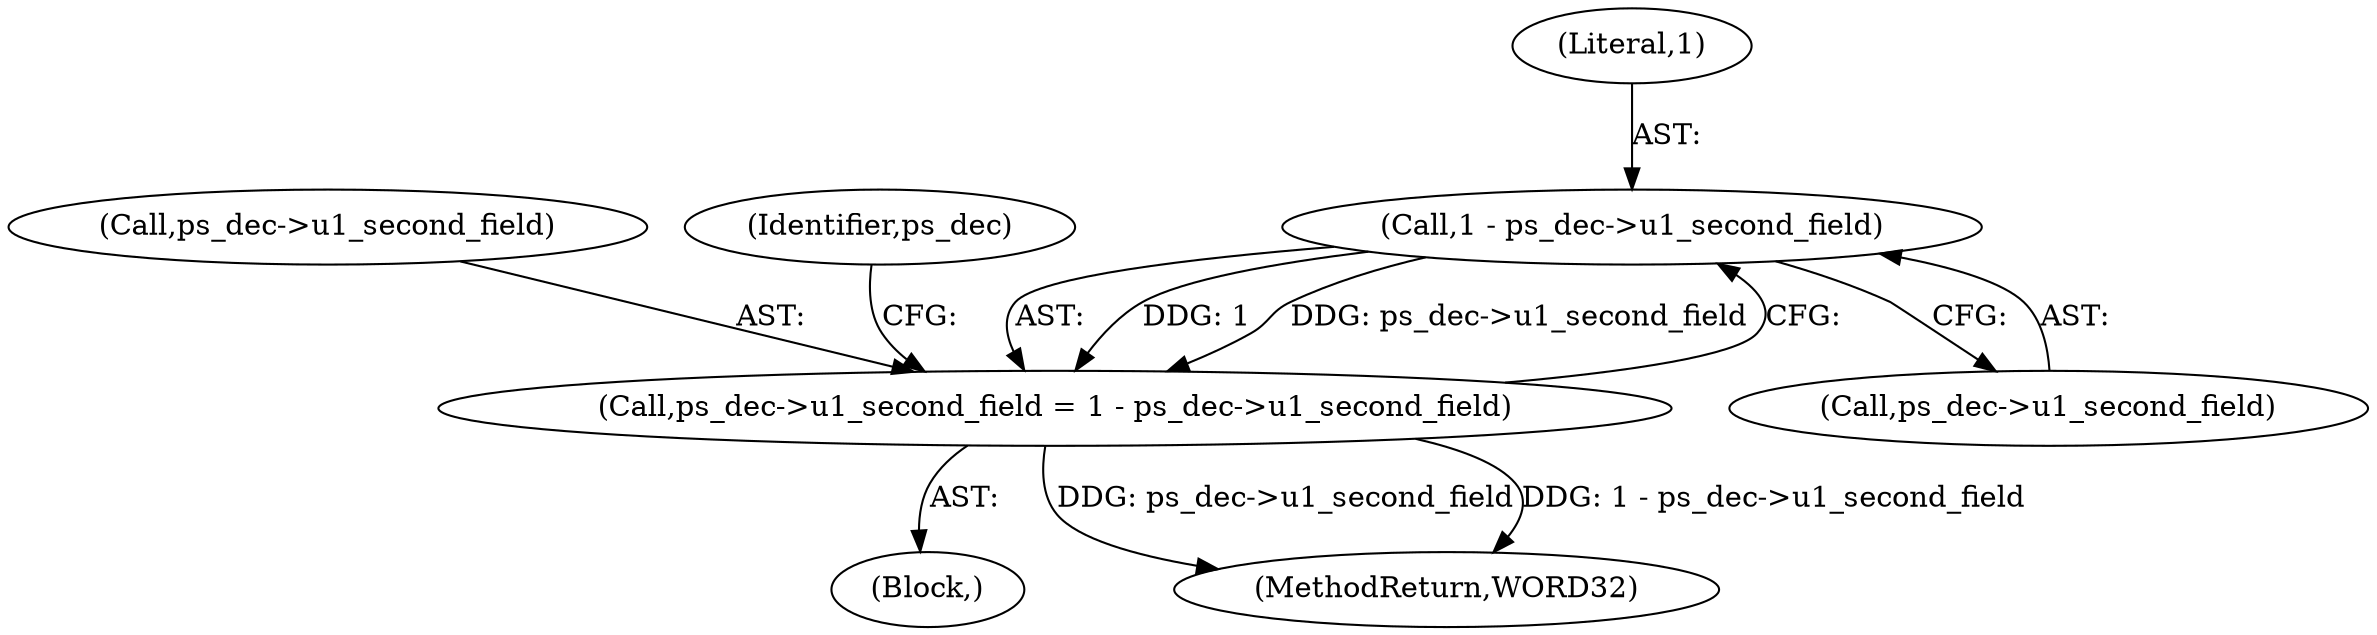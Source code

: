 digraph "0_Android_6c327afb263837bc90760c55c6605b26161a4eb9_0@pointer" {
"1001157" [label="(Call,1 - ps_dec->u1_second_field)"];
"1001153" [label="(Call,ps_dec->u1_second_field = 1 - ps_dec->u1_second_field)"];
"1001157" [label="(Call,1 - ps_dec->u1_second_field)"];
"1001154" [label="(Call,ps_dec->u1_second_field)"];
"1001158" [label="(Literal,1)"];
"1001164" [label="(Identifier,ps_dec)"];
"1001159" [label="(Call,ps_dec->u1_second_field)"];
"1001153" [label="(Call,ps_dec->u1_second_field = 1 - ps_dec->u1_second_field)"];
"1001152" [label="(Block,)"];
"1002606" [label="(MethodReturn,WORD32)"];
"1001157" -> "1001153"  [label="AST: "];
"1001157" -> "1001159"  [label="CFG: "];
"1001158" -> "1001157"  [label="AST: "];
"1001159" -> "1001157"  [label="AST: "];
"1001153" -> "1001157"  [label="CFG: "];
"1001157" -> "1001153"  [label="DDG: 1"];
"1001157" -> "1001153"  [label="DDG: ps_dec->u1_second_field"];
"1001153" -> "1001152"  [label="AST: "];
"1001154" -> "1001153"  [label="AST: "];
"1001164" -> "1001153"  [label="CFG: "];
"1001153" -> "1002606"  [label="DDG: ps_dec->u1_second_field"];
"1001153" -> "1002606"  [label="DDG: 1 - ps_dec->u1_second_field"];
}

